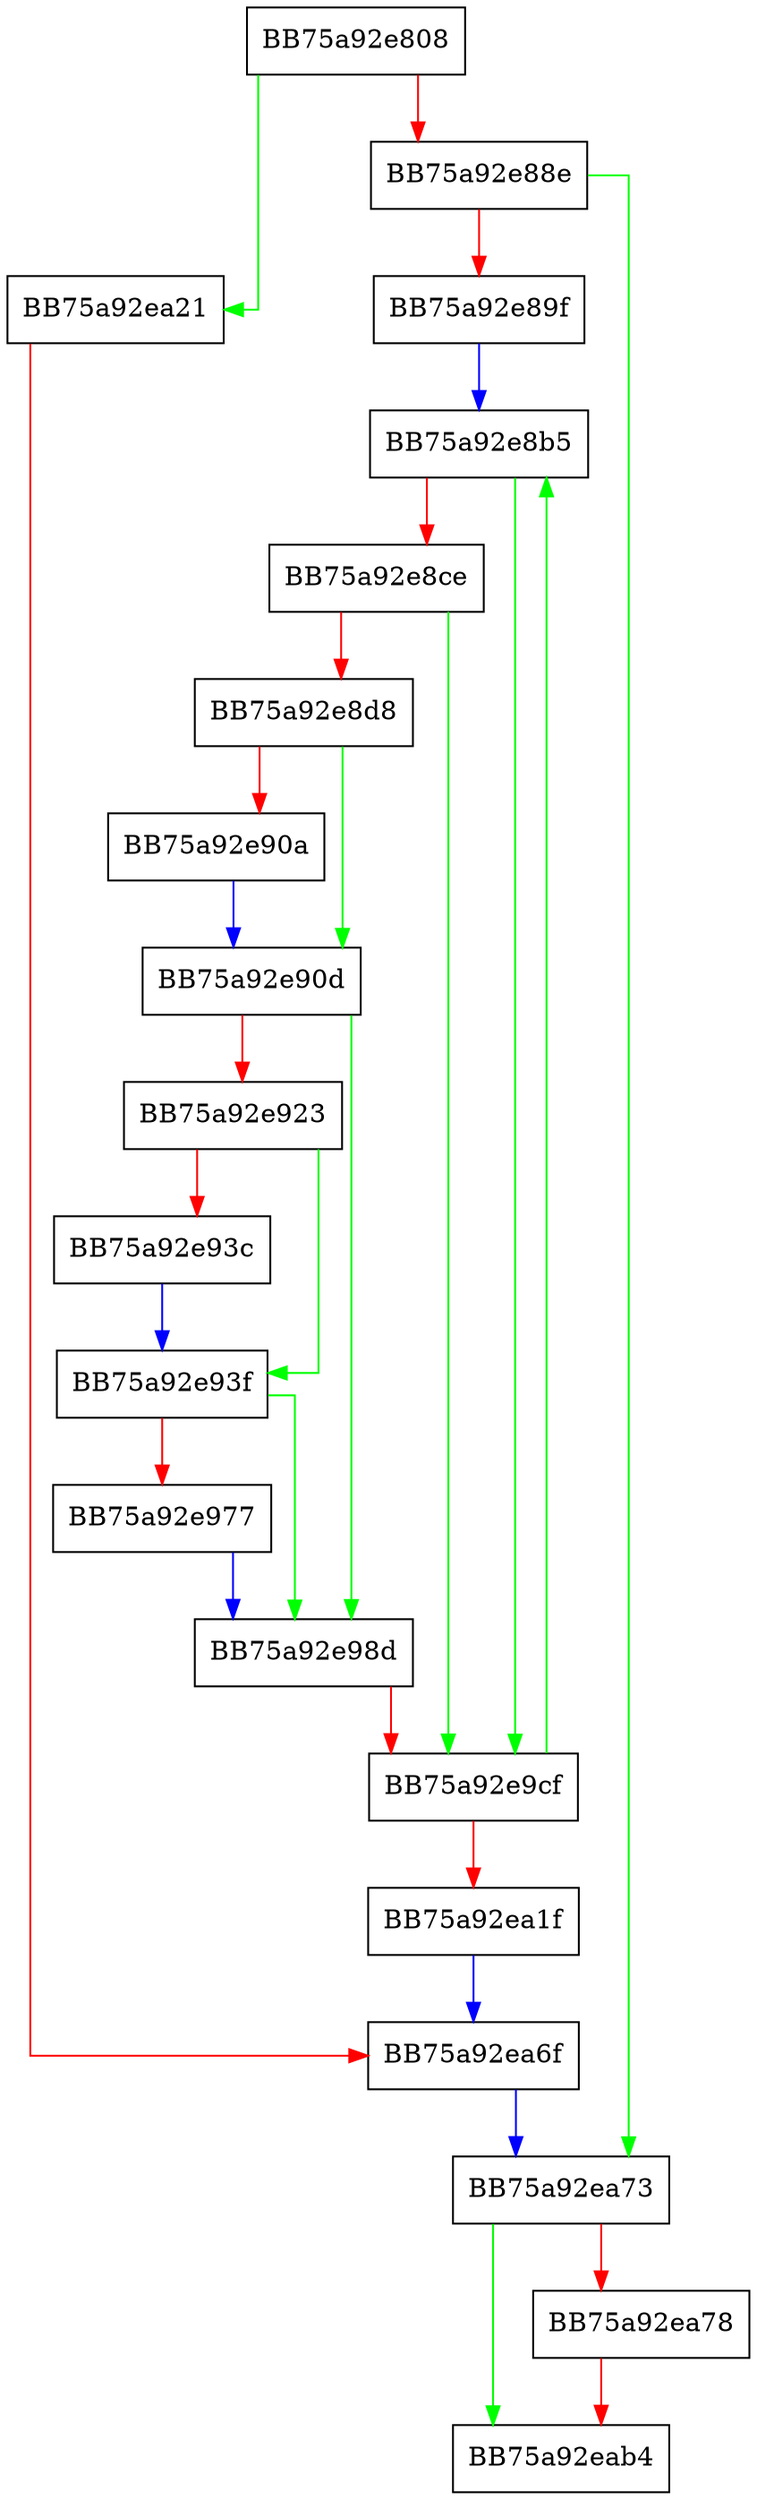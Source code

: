digraph _get_restricted_folders {
  node [shape="box"];
  graph [splines=ortho];
  BB75a92e808 -> BB75a92ea21 [color="green"];
  BB75a92e808 -> BB75a92e88e [color="red"];
  BB75a92e88e -> BB75a92ea73 [color="green"];
  BB75a92e88e -> BB75a92e89f [color="red"];
  BB75a92e89f -> BB75a92e8b5 [color="blue"];
  BB75a92e8b5 -> BB75a92e9cf [color="green"];
  BB75a92e8b5 -> BB75a92e8ce [color="red"];
  BB75a92e8ce -> BB75a92e9cf [color="green"];
  BB75a92e8ce -> BB75a92e8d8 [color="red"];
  BB75a92e8d8 -> BB75a92e90d [color="green"];
  BB75a92e8d8 -> BB75a92e90a [color="red"];
  BB75a92e90a -> BB75a92e90d [color="blue"];
  BB75a92e90d -> BB75a92e98d [color="green"];
  BB75a92e90d -> BB75a92e923 [color="red"];
  BB75a92e923 -> BB75a92e93f [color="green"];
  BB75a92e923 -> BB75a92e93c [color="red"];
  BB75a92e93c -> BB75a92e93f [color="blue"];
  BB75a92e93f -> BB75a92e98d [color="green"];
  BB75a92e93f -> BB75a92e977 [color="red"];
  BB75a92e977 -> BB75a92e98d [color="blue"];
  BB75a92e98d -> BB75a92e9cf [color="red"];
  BB75a92e9cf -> BB75a92e8b5 [color="green"];
  BB75a92e9cf -> BB75a92ea1f [color="red"];
  BB75a92ea1f -> BB75a92ea6f [color="blue"];
  BB75a92ea21 -> BB75a92ea6f [color="red"];
  BB75a92ea6f -> BB75a92ea73 [color="blue"];
  BB75a92ea73 -> BB75a92eab4 [color="green"];
  BB75a92ea73 -> BB75a92ea78 [color="red"];
  BB75a92ea78 -> BB75a92eab4 [color="red"];
}
